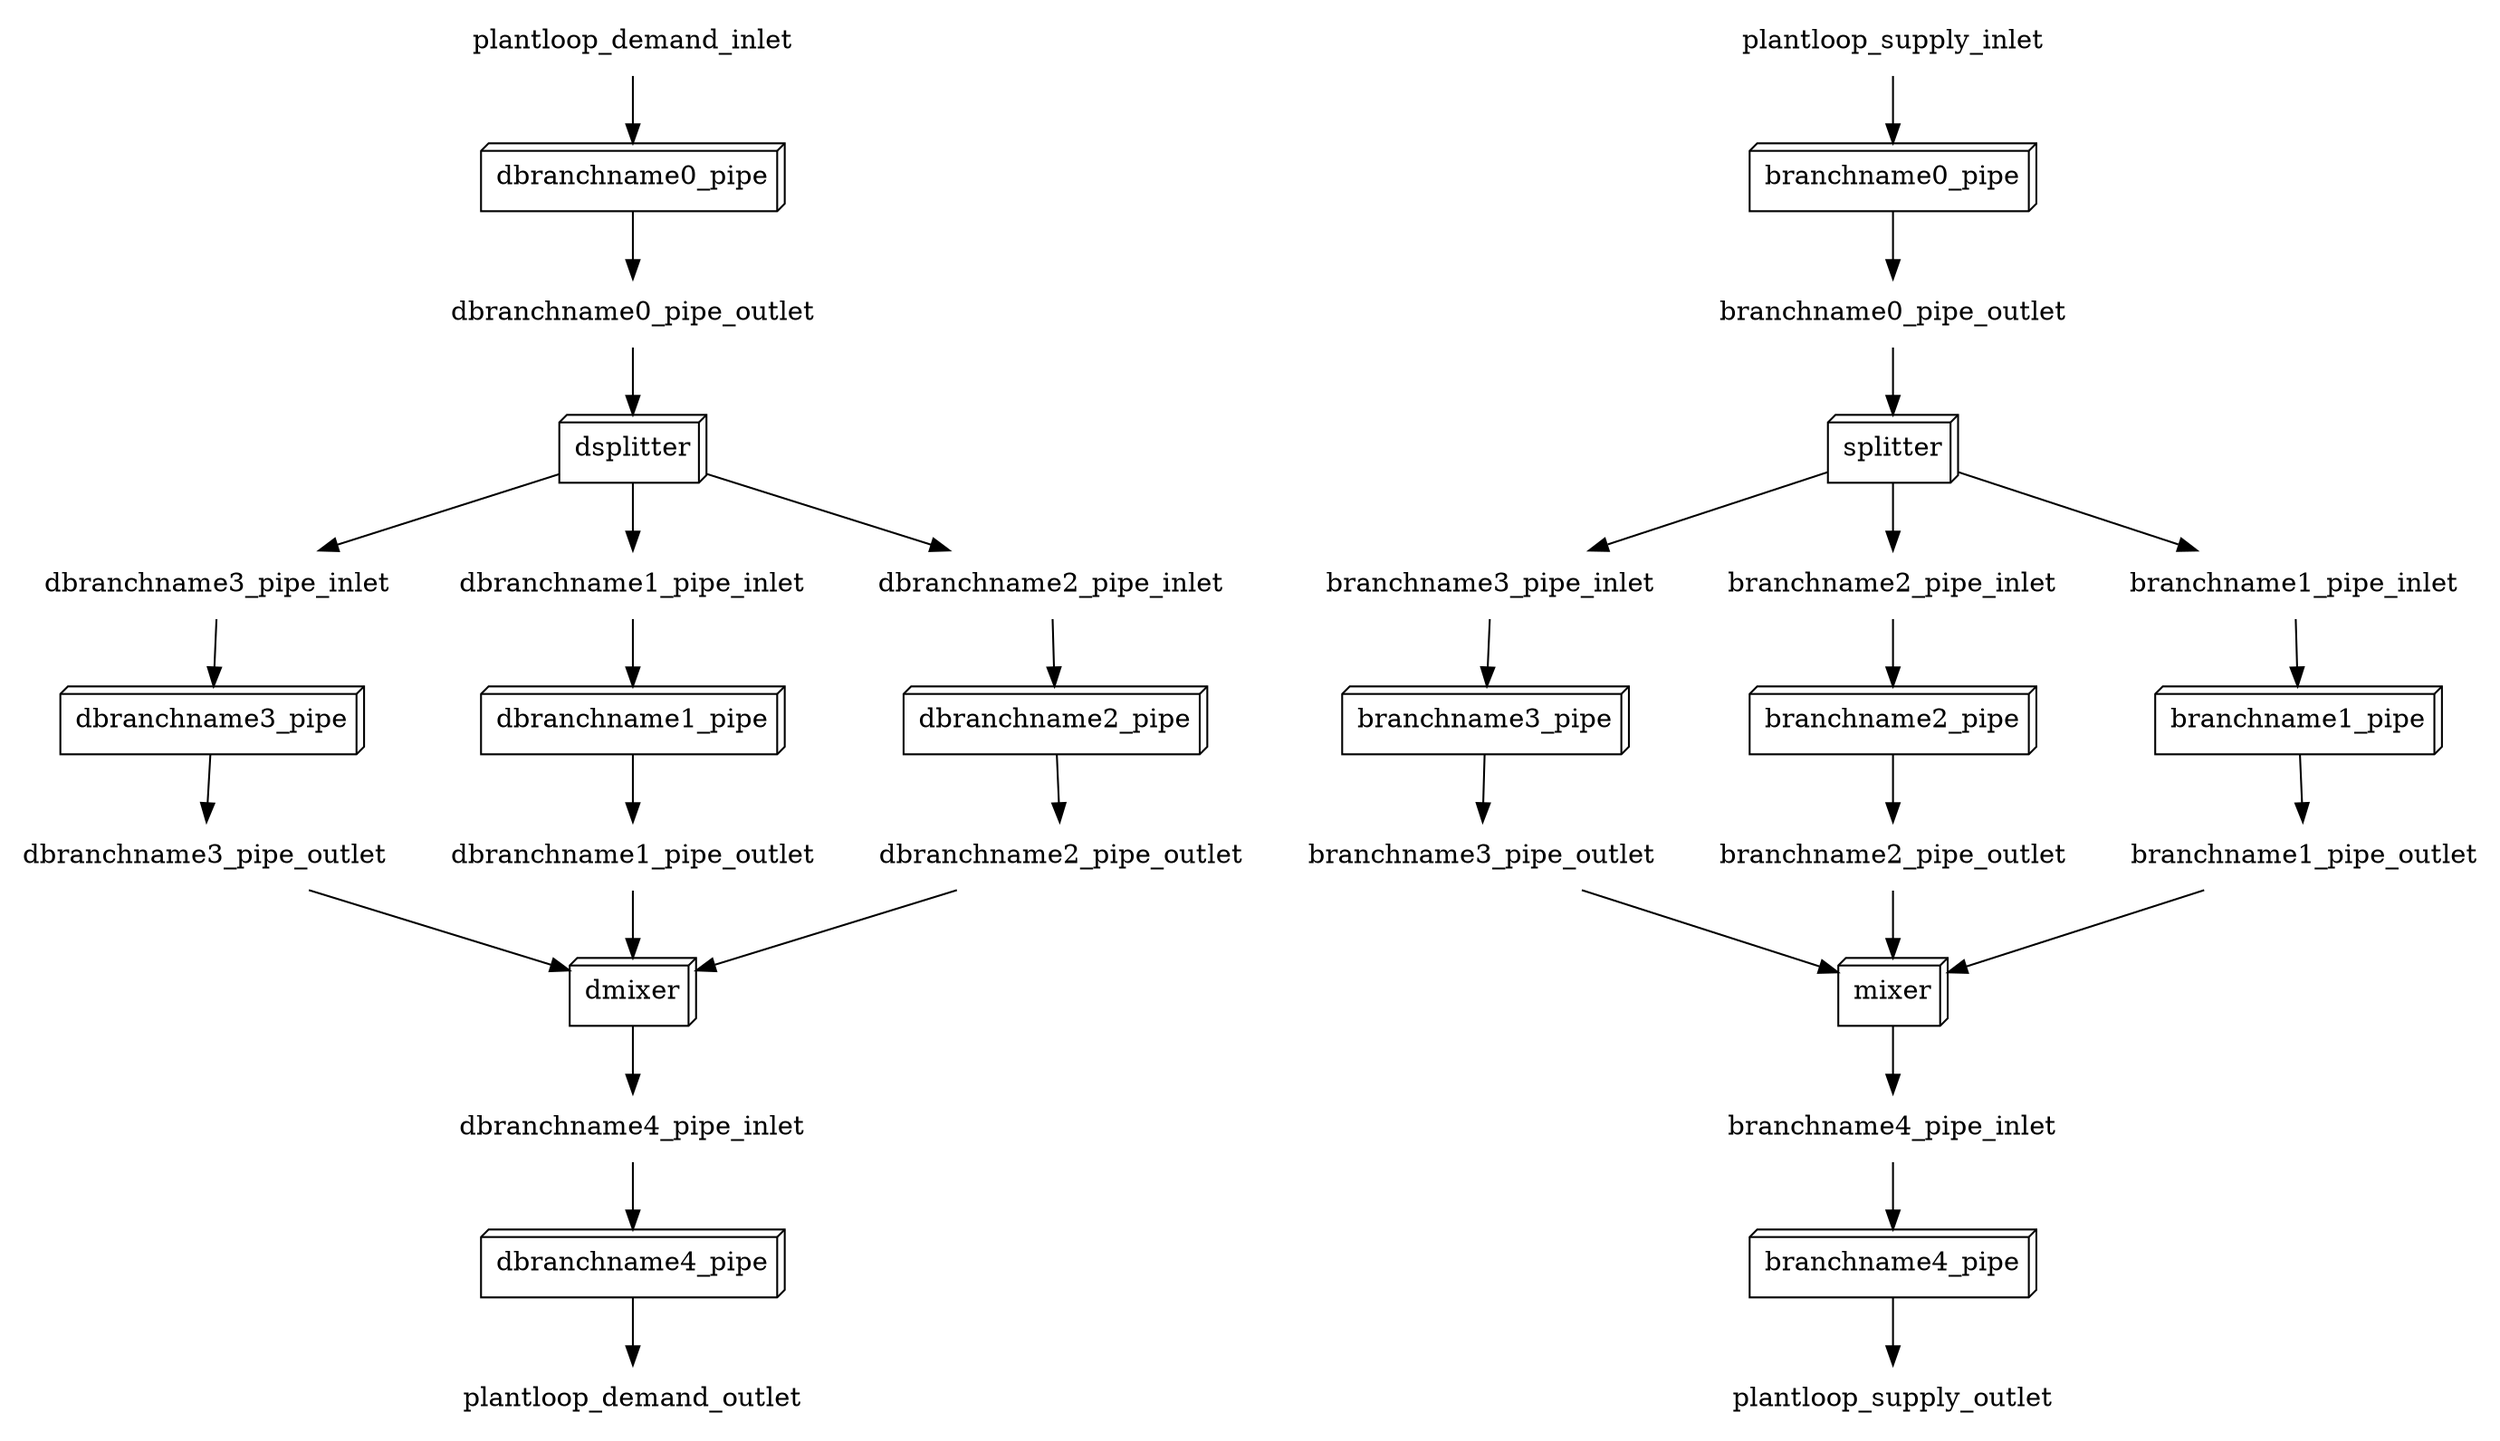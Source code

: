 digraph G {
dbranchname3_pipe_inlet [shape=plaintext, label=dbranchname3_pipe_inlet];
dsplitter [shape=box3d, label=dsplitter];
dbranchname3_pipe_outlet [shape=plaintext, label=dbranchname3_pipe_outlet];
branchname3_pipe_inlet [shape=plaintext, label=branchname3_pipe_inlet];
dbranchname1_pipe_inlet [shape=plaintext, label=dbranchname1_pipe_inlet];
dmixer [shape=box3d, label=dmixer];
plantloop_demand_inlet [shape=plaintext, label=plantloop_demand_inlet];
plantloop_demand_outlet [shape=plaintext, label=plantloop_demand_outlet];
mixer [shape=box3d, label=mixer];
dbranchname4_pipe [shape=box3d, label=dbranchname4_pipe];
branchname1_pipe [shape=box3d, label=branchname1_pipe];
dbranchname4_pipe_inlet [shape=plaintext, label=dbranchname4_pipe_inlet];
dbranchname2_pipe_outlet [shape=plaintext, label=dbranchname2_pipe_outlet];
dbranchname1_pipe_outlet [shape=plaintext, label=dbranchname1_pipe_outlet];
plantloop_supply_outlet [shape=plaintext, label=plantloop_supply_outlet];
dbranchname1_pipe [shape=box3d, label=dbranchname1_pipe];
branchname2_pipe_inlet [shape=plaintext, label=branchname2_pipe_inlet];
branchname4_pipe_inlet [shape=plaintext, label=branchname4_pipe_inlet];
branchname0_pipe [shape=box3d, label=branchname0_pipe];
branchname1_pipe_outlet [shape=plaintext, label=branchname1_pipe_outlet];
branchname2_pipe [shape=box3d, label=branchname2_pipe];
branchname0_pipe_outlet [shape=plaintext, label=branchname0_pipe_outlet];
dbranchname0_pipe_outlet [shape=plaintext, label=dbranchname0_pipe_outlet];
branchname3_pipe_outlet [shape=plaintext, label=branchname3_pipe_outlet];
branchname3_pipe [shape=box3d, label=branchname3_pipe];
dbranchname2_pipe [shape=box3d, label=dbranchname2_pipe];
splitter [shape=box3d, label=splitter];
branchname1_pipe_inlet [shape=plaintext, label=branchname1_pipe_inlet];
branchname2_pipe_outlet [shape=plaintext, label=branchname2_pipe_outlet];
plantloop_supply_inlet [shape=plaintext, label=plantloop_supply_inlet];
dbranchname0_pipe [shape=box3d, label=dbranchname0_pipe];
dbranchname2_pipe_inlet [shape=plaintext, label=dbranchname2_pipe_inlet];
dbranchname3_pipe [shape=box3d, label=dbranchname3_pipe];
branchname4_pipe [shape=box3d, label=branchname4_pipe];
plantloop_supply_inlet -> branchname0_pipe;
branchname0_pipe -> branchname0_pipe_outlet;
branchname1_pipe_inlet -> branchname1_pipe;
branchname1_pipe -> branchname1_pipe_outlet;
branchname2_pipe_inlet -> branchname2_pipe;
branchname2_pipe -> branchname2_pipe_outlet;
branchname3_pipe_inlet -> branchname3_pipe;
branchname3_pipe -> branchname3_pipe_outlet;
branchname4_pipe_inlet -> branchname4_pipe;
branchname4_pipe -> plantloop_supply_outlet;
plantloop_demand_inlet -> dbranchname0_pipe;
dbranchname0_pipe -> dbranchname0_pipe_outlet;
dbranchname1_pipe_inlet -> dbranchname1_pipe;
dbranchname1_pipe -> dbranchname1_pipe_outlet;
dbranchname2_pipe_inlet -> dbranchname2_pipe;
dbranchname2_pipe -> dbranchname2_pipe_outlet;
dbranchname3_pipe_inlet -> dbranchname3_pipe;
dbranchname3_pipe -> dbranchname3_pipe_outlet;
dbranchname4_pipe_inlet -> dbranchname4_pipe;
dbranchname4_pipe -> plantloop_demand_outlet;
branchname0_pipe_outlet -> splitter;
splitter -> branchname1_pipe_inlet;
splitter -> branchname2_pipe_inlet;
splitter -> branchname3_pipe_inlet;
dbranchname0_pipe_outlet -> dsplitter;
dsplitter -> dbranchname1_pipe_inlet;
dsplitter -> dbranchname2_pipe_inlet;
dsplitter -> dbranchname3_pipe_inlet;
mixer -> branchname4_pipe_inlet;
branchname1_pipe_outlet -> mixer;
branchname2_pipe_outlet -> mixer;
branchname3_pipe_outlet -> mixer;
dmixer -> dbranchname4_pipe_inlet;
dbranchname1_pipe_outlet -> dmixer;
dbranchname2_pipe_outlet -> dmixer;
dbranchname3_pipe_outlet -> dmixer;
}
